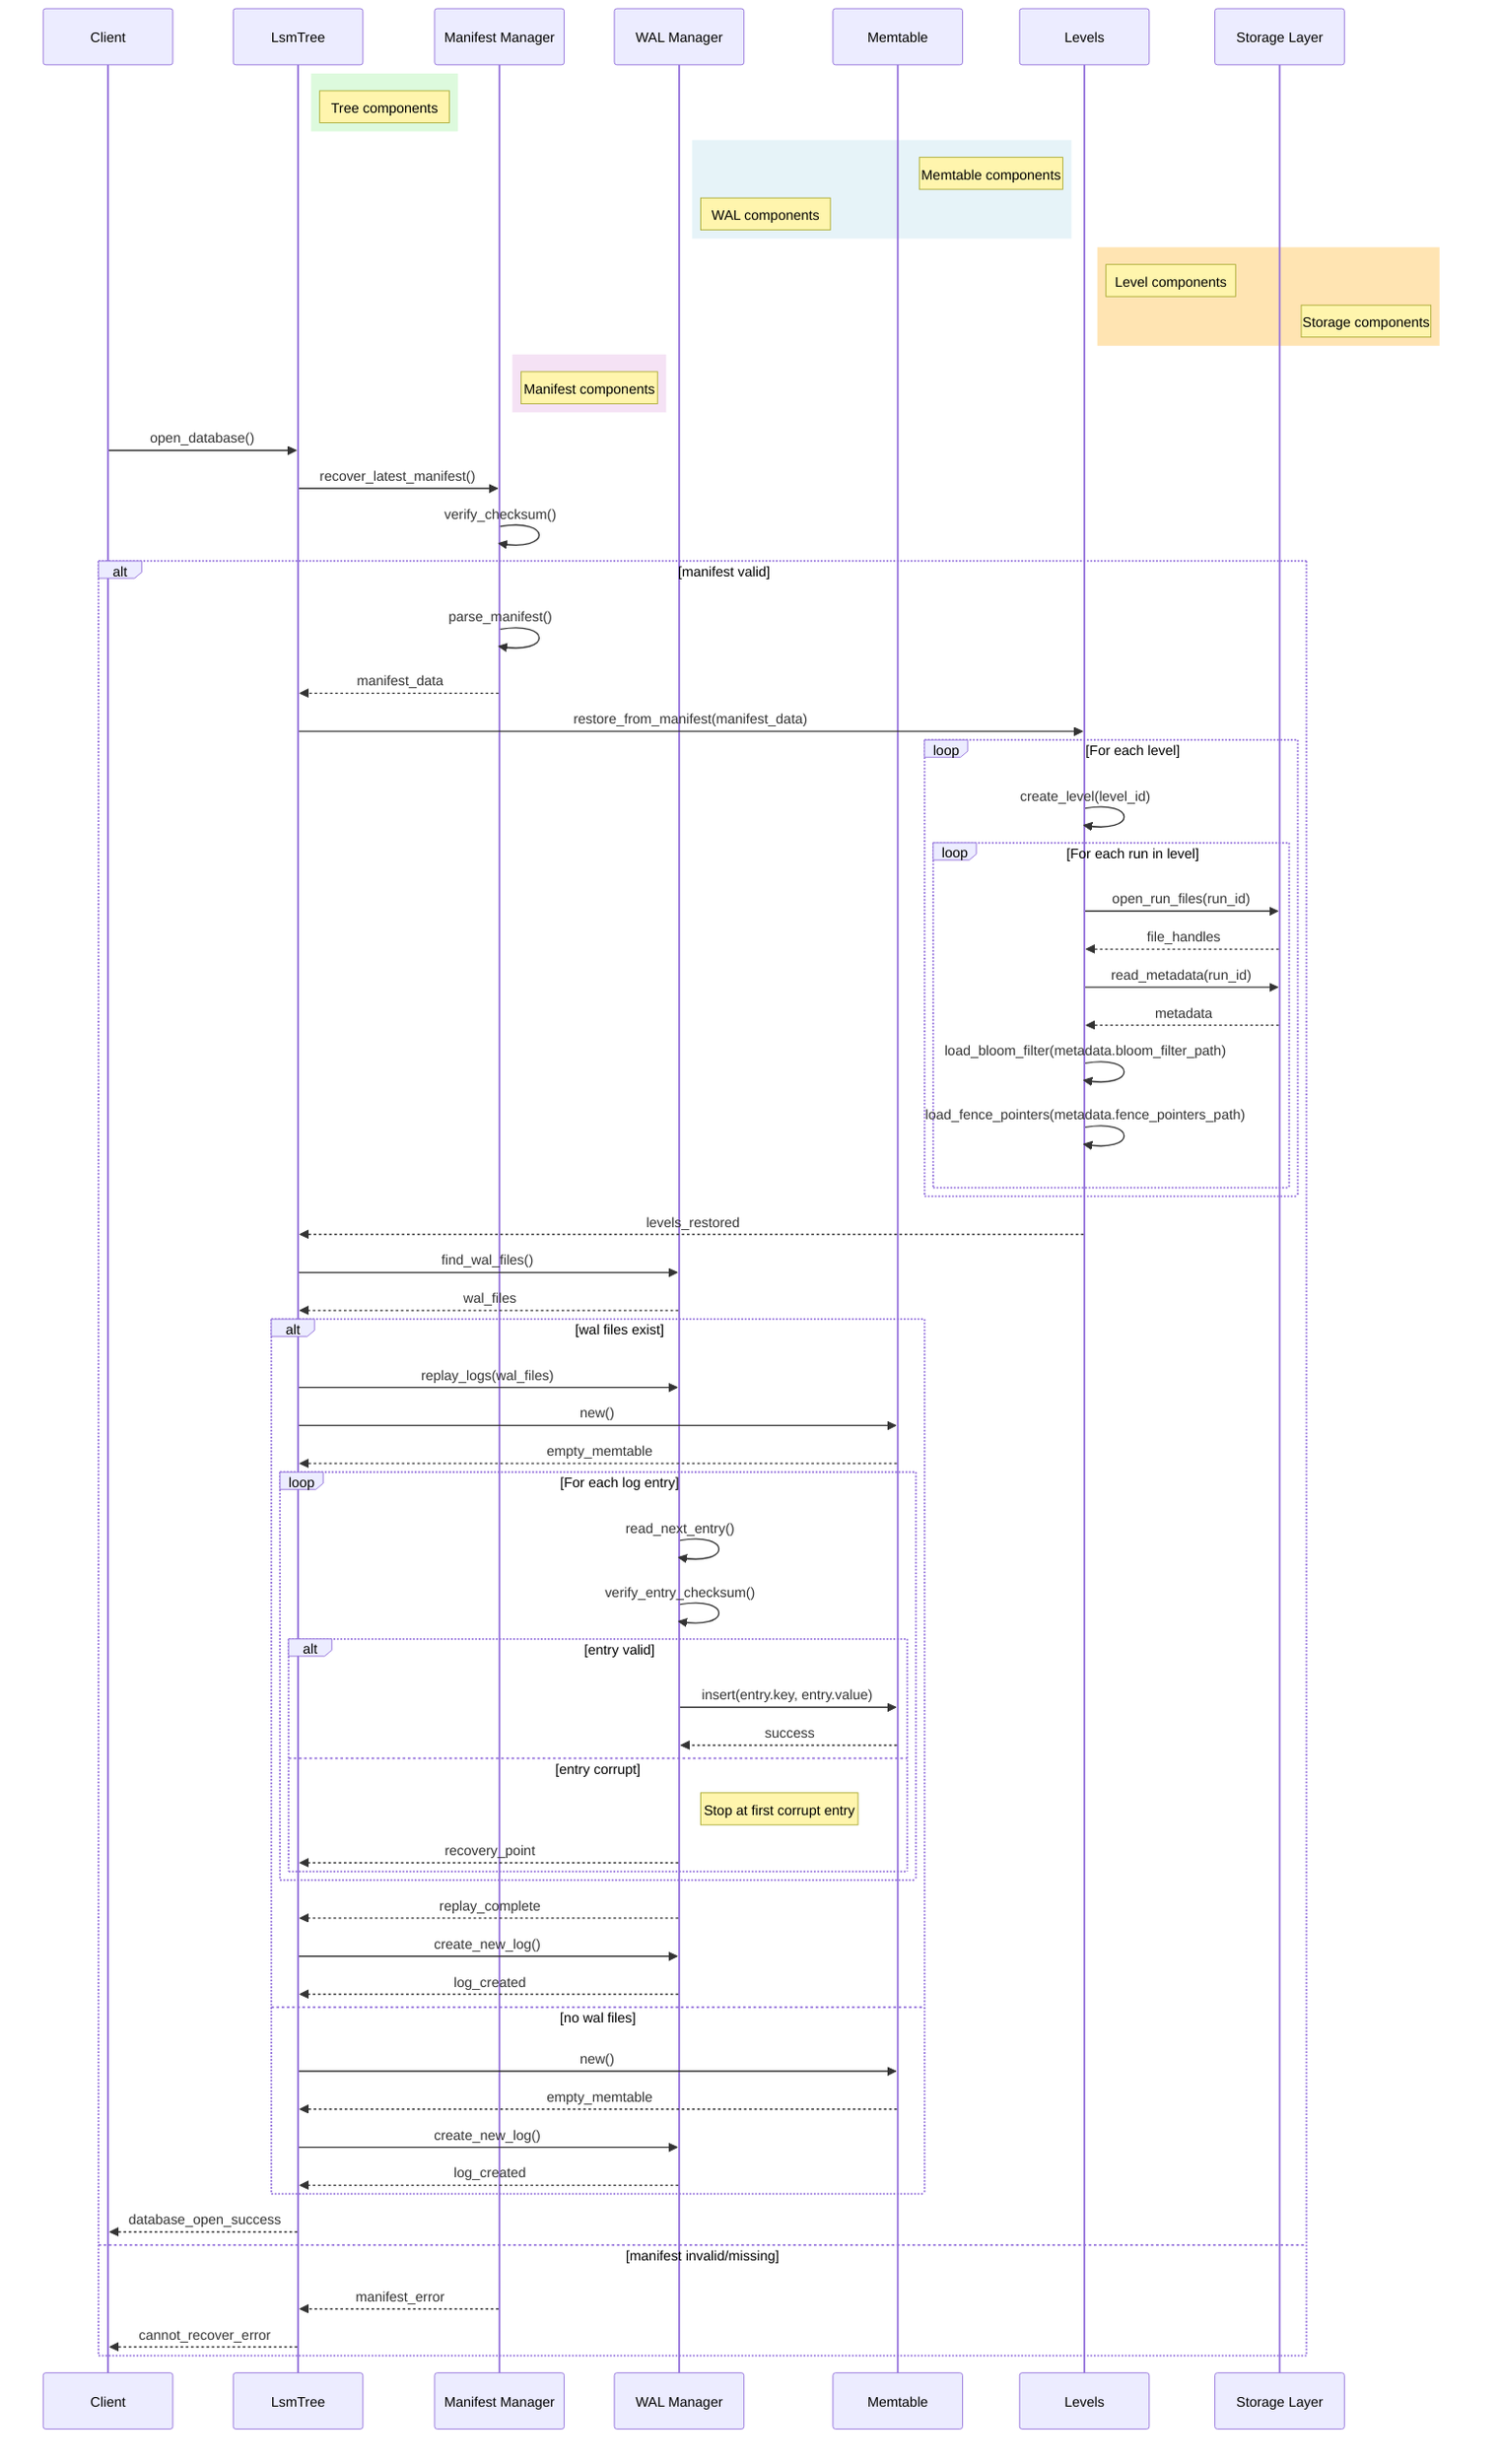 sequenceDiagram
    participant Client
    participant LsmTree as LsmTree
    participant ManifestManager as Manifest Manager
    participant WALManager as WAL Manager
    participant Memtable as Memtable
    participant Level as Levels
    participant Storage as Storage Layer
    
    %% Define participant boxes with consistent colors
    rect rgba(144, 238, 144, 0.3)
        note right of LsmTree: Tree components
    end
    rect rgba(173, 216, 230, 0.3)
        note right of Memtable: Memtable components
        note right of WALManager: WAL components
    end
    rect rgba(255, 165, 0, 0.3)
        note right of Level: Level components
        note right of Storage: Storage components
    end
    rect rgba(221, 160, 221, 0.3)
        note right of ManifestManager: Manifest components
    end
    
    %% Recovery operation begins
    Client->>LsmTree: open_database()
    
    %% First read manifest to recover tree structure
    LsmTree->>ManifestManager: recover_latest_manifest()
    
    %% Check manifest integrity
    ManifestManager->>ManifestManager: verify_checksum()
    
    alt manifest valid
        %% Extract LSM tree structure
        ManifestManager->>ManifestManager: parse_manifest()
        ManifestManager-->>LsmTree: manifest_data
        
        %% Restore level structure
        LsmTree->>Level: restore_from_manifest(manifest_data)
        
        %% For each level in the manifest
        loop For each level
            Level->>Level: create_level(level_id)
            
            %% For each run in the level
            loop For each run in level
                Level->>Storage: open_run_files(run_id)
                Storage-->>Level: file_handles
                
                %% Load metadata for the run
                Level->>Storage: read_metadata(run_id)
                Storage-->>Level: metadata
                
                %% Restore bloom filters
                Level->>Level: load_bloom_filter(metadata.bloom_filter_path)
                
                %% Restore fence pointers
                Level->>Level: load_fence_pointers(metadata.fence_pointers_path)
            end
        end
        
        Level-->>LsmTree: levels_restored
        
        %% Check for WAL files to recover memtable
        LsmTree->>WALManager: find_wal_files()
        WALManager-->>LsmTree: wal_files
        
        alt wal files exist
            LsmTree->>WALManager: replay_logs(wal_files)
            
            %% Create new memtable for recovery
            LsmTree->>Memtable: new()
            Memtable-->>LsmTree: empty_memtable
            
            %% Replay log entries to memtable
            loop For each log entry
                WALManager->>WALManager: read_next_entry()
                WALManager->>WALManager: verify_entry_checksum()
                
                alt entry valid
                    WALManager->>Memtable: insert(entry.key, entry.value)
                    Memtable-->>WALManager: success
                else entry corrupt
                    note right of WALManager: Stop at first corrupt entry
                    WALManager-->>LsmTree: recovery_point
                end
            end
            
            WALManager-->>LsmTree: replay_complete
            
            %% Create new WAL file for future writes
            LsmTree->>WALManager: create_new_log()
            WALManager-->>LsmTree: log_created
        else no wal files
            LsmTree->>Memtable: new()
            Memtable-->>LsmTree: empty_memtable
            
            LsmTree->>WALManager: create_new_log()
            WALManager-->>LsmTree: log_created
        end
        
        LsmTree-->>Client: database_open_success
    else manifest invalid/missing
        ManifestManager-->>LsmTree: manifest_error
        LsmTree-->>Client: cannot_recover_error
    end